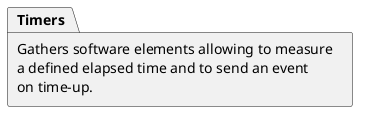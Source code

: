 @startuml

package Timers [
  Gathers software elements allowing to measure
  a defined elapsed time and to send an event
  on time-up.
]

@enduml